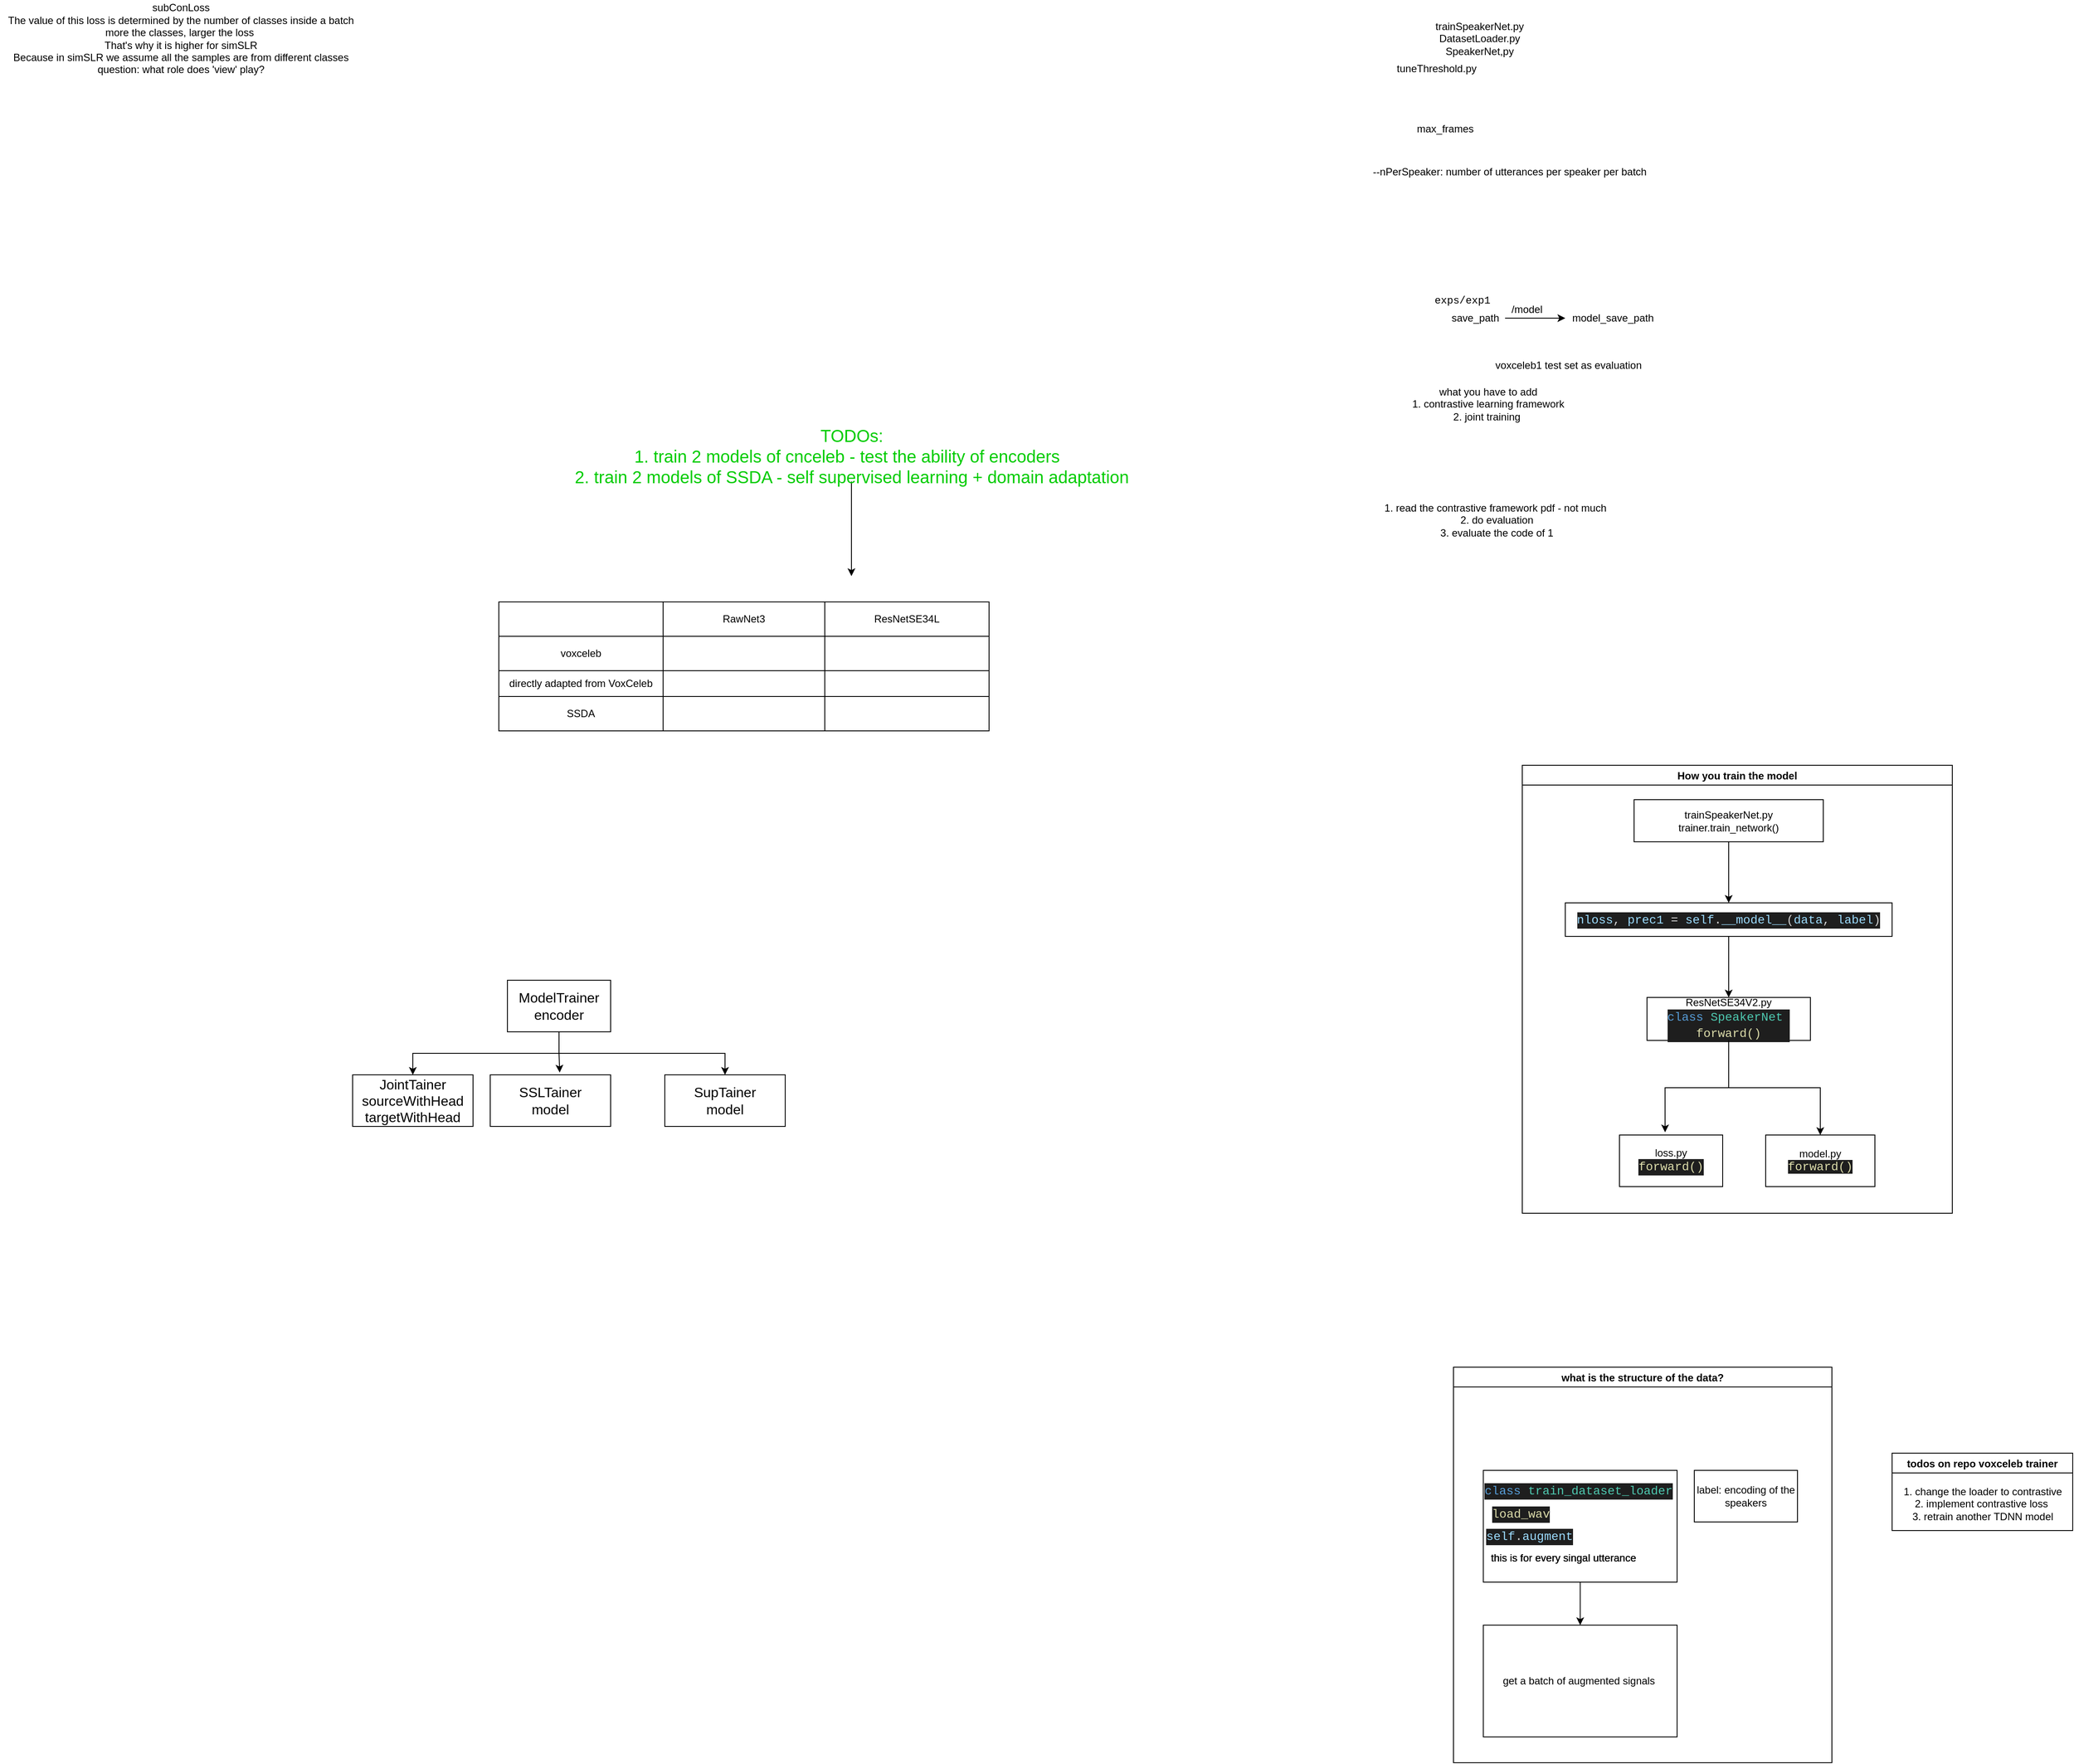 <mxfile>
    <diagram id="Spy-s2eoWDEhUBb4-Ucy" name="Page-1">
        <mxGraphModel dx="2215" dy="855" grid="1" gridSize="10" guides="1" tooltips="1" connect="1" arrows="1" fold="1" page="1" pageScale="1" pageWidth="827" pageHeight="1169" math="0" shadow="0">
            <root>
                <mxCell id="0"/>
                <mxCell id="1" parent="0"/>
                <mxCell id="70jTGHAHT-9TZ30PXtRa-2" value="max_frames" style="text;html=1;align=center;verticalAlign=middle;resizable=0;points=[];autosize=1;strokeColor=none;fillColor=none;" parent="1" vertex="1">
                    <mxGeometry x="40" y="310" width="80" height="20" as="geometry"/>
                </mxCell>
                <mxCell id="70jTGHAHT-9TZ30PXtRa-3" value="trainSpeakerNet.py&lt;br&gt;DatasetLoader.py&lt;br&gt;SpeakerNet,py" style="text;html=1;align=center;verticalAlign=middle;resizable=0;points=[];autosize=1;strokeColor=none;fillColor=none;" parent="1" vertex="1">
                    <mxGeometry x="60" y="190" width="120" height="50" as="geometry"/>
                </mxCell>
                <mxCell id="70jTGHAHT-9TZ30PXtRa-4" value="tuneThreshold.py" style="text;html=1;align=center;verticalAlign=middle;resizable=0;points=[];autosize=1;strokeColor=none;fillColor=none;" parent="1" vertex="1">
                    <mxGeometry x="15" y="240" width="110" height="20" as="geometry"/>
                </mxCell>
                <mxCell id="70jTGHAHT-9TZ30PXtRa-5" value="--nPerSpeaker: number of utterances per speaker per batch" style="text;html=1;align=center;verticalAlign=middle;resizable=0;points=[];autosize=1;strokeColor=none;fillColor=none;" parent="1" vertex="1">
                    <mxGeometry x="-10" y="360" width="330" height="20" as="geometry"/>
                </mxCell>
                <mxCell id="70jTGHAHT-9TZ30PXtRa-8" value="" style="edgeStyle=orthogonalEdgeStyle;rounded=0;orthogonalLoop=1;jettySize=auto;html=1;" parent="1" source="70jTGHAHT-9TZ30PXtRa-6" target="70jTGHAHT-9TZ30PXtRa-7" edge="1">
                    <mxGeometry relative="1" as="geometry"/>
                </mxCell>
                <mxCell id="70jTGHAHT-9TZ30PXtRa-6" value="save_path" style="text;html=1;align=center;verticalAlign=middle;resizable=0;points=[];autosize=1;strokeColor=none;fillColor=none;" parent="1" vertex="1">
                    <mxGeometry x="80" y="530" width="70" height="20" as="geometry"/>
                </mxCell>
                <mxCell id="70jTGHAHT-9TZ30PXtRa-7" value="model_save_path" style="text;html=1;align=center;verticalAlign=middle;resizable=0;points=[];autosize=1;strokeColor=none;fillColor=none;" parent="1" vertex="1">
                    <mxGeometry x="220" y="530" width="110" height="20" as="geometry"/>
                </mxCell>
                <mxCell id="70jTGHAHT-9TZ30PXtRa-9" value="/model" style="text;html=1;align=center;verticalAlign=middle;resizable=0;points=[];autosize=1;strokeColor=none;fillColor=none;" parent="1" vertex="1">
                    <mxGeometry x="150" y="520" width="50" height="20" as="geometry"/>
                </mxCell>
                <mxCell id="70jTGHAHT-9TZ30PXtRa-12" value="&lt;div style=&quot;font-family: Consolas, &amp;quot;Courier New&amp;quot;, monospace; line-height: 19px;&quot;&gt;&lt;font style=&quot;font-size: 12px; background-color: rgb(255, 255, 255);&quot;&gt;exps/exp1&lt;/font&gt;&lt;/div&gt;" style="text;html=1;align=center;verticalAlign=middle;resizable=0;points=[];autosize=1;strokeColor=none;fillColor=none;" parent="1" vertex="1">
                    <mxGeometry x="65" y="510" width="70" height="20" as="geometry"/>
                </mxCell>
                <mxCell id="slcmuCwRzvxVLQFNK9P1-1" value="voxceleb1 test set as evaluation&amp;nbsp;" style="text;html=1;align=center;verticalAlign=middle;resizable=0;points=[];autosize=1;strokeColor=none;fillColor=none;" parent="1" vertex="1">
                    <mxGeometry x="130" y="585" width="190" height="20" as="geometry"/>
                </mxCell>
                <mxCell id="slcmuCwRzvxVLQFNK9P1-2" value="what you have to add&lt;br&gt;1. contrastive learning framework&lt;br&gt;2. joint training&amp;nbsp;" style="text;html=1;align=center;verticalAlign=middle;resizable=0;points=[];autosize=1;strokeColor=none;fillColor=none;" parent="1" vertex="1">
                    <mxGeometry x="35" y="615" width="190" height="50" as="geometry"/>
                </mxCell>
                <mxCell id="slcmuCwRzvxVLQFNK9P1-3" value="1. read the contrastive framework pdf - not much&amp;nbsp;&lt;br&gt;2. do evaluation&lt;br&gt;3. evaluate the code of 1" style="text;html=1;align=center;verticalAlign=middle;resizable=0;points=[];autosize=1;strokeColor=none;fillColor=none;" parent="1" vertex="1">
                    <mxGeometry y="750" width="280" height="50" as="geometry"/>
                </mxCell>
                <mxCell id="slcmuCwRzvxVLQFNK9P1-5" value="How you train the model" style="swimlane;" parent="1" vertex="1">
                    <mxGeometry x="170" y="1060" width="500" height="521" as="geometry"/>
                </mxCell>
                <mxCell id="slcmuCwRzvxVLQFNK9P1-11" value="" style="edgeStyle=orthogonalEdgeStyle;rounded=0;orthogonalLoop=1;jettySize=auto;html=1;" parent="slcmuCwRzvxVLQFNK9P1-5" source="slcmuCwRzvxVLQFNK9P1-8" target="slcmuCwRzvxVLQFNK9P1-9" edge="1">
                    <mxGeometry relative="1" as="geometry"/>
                </mxCell>
                <mxCell id="slcmuCwRzvxVLQFNK9P1-8" value="trainSpeakerNet.py&lt;br&gt;trainer.train_network()" style="rounded=0;whiteSpace=wrap;html=1;" parent="slcmuCwRzvxVLQFNK9P1-5" vertex="1">
                    <mxGeometry x="130" y="40" width="220" height="49" as="geometry"/>
                </mxCell>
                <mxCell id="slcmuCwRzvxVLQFNK9P1-17" style="edgeStyle=orthogonalEdgeStyle;rounded=0;orthogonalLoop=1;jettySize=auto;html=1;exitX=0.5;exitY=1;exitDx=0;exitDy=0;entryX=0.5;entryY=0;entryDx=0;entryDy=0;" parent="slcmuCwRzvxVLQFNK9P1-5" source="slcmuCwRzvxVLQFNK9P1-9" target="slcmuCwRzvxVLQFNK9P1-12" edge="1">
                    <mxGeometry relative="1" as="geometry"/>
                </mxCell>
                <mxCell id="slcmuCwRzvxVLQFNK9P1-9" value="&lt;div style=&quot;color: rgb(212, 212, 212); background-color: rgb(30, 30, 30); font-family: Consolas, &amp;quot;Courier New&amp;quot;, monospace; font-size: 14px; line-height: 19px;&quot;&gt;&lt;span style=&quot;color: #9cdcfe;&quot;&gt;nloss&lt;/span&gt;, &lt;span style=&quot;color: #9cdcfe;&quot;&gt;prec1&lt;/span&gt; = &lt;span style=&quot;color: #9cdcfe;&quot;&gt;self&lt;/span&gt;.&lt;span style=&quot;color: #9cdcfe;&quot;&gt;__model__&lt;/span&gt;(&lt;span style=&quot;color: #9cdcfe;&quot;&gt;data&lt;/span&gt;, &lt;span style=&quot;color: #9cdcfe;&quot;&gt;label&lt;/span&gt;)&lt;/div&gt;" style="rounded=0;whiteSpace=wrap;html=1;" parent="slcmuCwRzvxVLQFNK9P1-5" vertex="1">
                    <mxGeometry x="50" y="160" width="380" height="39" as="geometry"/>
                </mxCell>
                <mxCell id="slcmuCwRzvxVLQFNK9P1-12" value="ResNetSE34V2.py&lt;br&gt;&lt;div style=&quot;color: rgb(212, 212, 212); background-color: rgb(30, 30, 30); font-family: Consolas, &amp;quot;Courier New&amp;quot;, monospace; font-size: 14px; line-height: 19px;&quot;&gt;&lt;span style=&quot;color: #569cd6;&quot;&gt;class&lt;/span&gt; &lt;span style=&quot;color: #4ec9b0;&quot;&gt;SpeakerNet&amp;nbsp;&lt;/span&gt;&lt;/div&gt;&lt;div style=&quot;color: rgb(212, 212, 212); background-color: rgb(30, 30, 30); font-family: Consolas, &amp;quot;Courier New&amp;quot;, monospace; font-size: 14px; line-height: 19px;&quot;&gt;&lt;span style=&quot;color: rgb(220, 220, 170);&quot;&gt;forward()&lt;/span&gt;&lt;/div&gt;" style="rounded=0;whiteSpace=wrap;html=1;" parent="slcmuCwRzvxVLQFNK9P1-5" vertex="1">
                    <mxGeometry x="145" y="270" width="190" height="50" as="geometry"/>
                </mxCell>
                <mxCell id="slcmuCwRzvxVLQFNK9P1-16" value="model.py&lt;br&gt;&lt;span style=&quot;color: rgb(220, 220, 170); font-family: Consolas, &amp;quot;Courier New&amp;quot;, monospace; font-size: 14px; background-color: rgb(30, 30, 30);&quot;&gt;forward()&lt;/span&gt;" style="rounded=0;whiteSpace=wrap;html=1;" parent="slcmuCwRzvxVLQFNK9P1-5" vertex="1">
                    <mxGeometry x="283" y="430" width="127" height="60" as="geometry"/>
                </mxCell>
                <mxCell id="slcmuCwRzvxVLQFNK9P1-13" value="loss.py&lt;br&gt;&lt;div style=&quot;color: rgb(212, 212, 212); background-color: rgb(30, 30, 30); font-family: Consolas, &amp;quot;Courier New&amp;quot;, monospace; font-size: 14px; line-height: 19px;&quot;&gt;&lt;span style=&quot;color: #dcdcaa;&quot;&gt;forward()&lt;/span&gt;&lt;/div&gt;" style="rounded=0;whiteSpace=wrap;html=1;" parent="slcmuCwRzvxVLQFNK9P1-5" vertex="1">
                    <mxGeometry x="113" y="430" width="120" height="60" as="geometry"/>
                </mxCell>
                <mxCell id="slcmuCwRzvxVLQFNK9P1-14" style="edgeStyle=orthogonalEdgeStyle;rounded=0;orthogonalLoop=1;jettySize=auto;html=1;exitX=0.5;exitY=1;exitDx=0;exitDy=0;entryX=0.442;entryY=-0.053;entryDx=0;entryDy=0;entryPerimeter=0;" parent="slcmuCwRzvxVLQFNK9P1-5" source="slcmuCwRzvxVLQFNK9P1-12" target="slcmuCwRzvxVLQFNK9P1-13" edge="1">
                    <mxGeometry relative="1" as="geometry"/>
                </mxCell>
                <mxCell id="slcmuCwRzvxVLQFNK9P1-15" style="edgeStyle=orthogonalEdgeStyle;rounded=0;orthogonalLoop=1;jettySize=auto;html=1;exitX=0.5;exitY=1;exitDx=0;exitDy=0;entryX=0.5;entryY=0;entryDx=0;entryDy=0;" parent="slcmuCwRzvxVLQFNK9P1-5" source="slcmuCwRzvxVLQFNK9P1-12" target="slcmuCwRzvxVLQFNK9P1-16" edge="1">
                    <mxGeometry relative="1" as="geometry">
                        <mxPoint x="350" y="490" as="targetPoint"/>
                    </mxGeometry>
                </mxCell>
                <mxCell id="slcmuCwRzvxVLQFNK9P1-18" value="what is the structure of the data?" style="swimlane;" parent="1" vertex="1">
                    <mxGeometry x="90" y="1760" width="440" height="460" as="geometry"/>
                </mxCell>
                <mxCell id="slcmuCwRzvxVLQFNK9P1-41" value="" style="group" parent="slcmuCwRzvxVLQFNK9P1-18" vertex="1" connectable="0">
                    <mxGeometry x="20" y="120" width="240" height="130" as="geometry"/>
                </mxCell>
                <mxCell id="slcmuCwRzvxVLQFNK9P1-21" value="" style="rounded=0;whiteSpace=wrap;html=1;" parent="slcmuCwRzvxVLQFNK9P1-41" vertex="1">
                    <mxGeometry x="14.694" width="225.306" height="130" as="geometry"/>
                </mxCell>
                <mxCell id="slcmuCwRzvxVLQFNK9P1-20" value="&lt;div style=&quot;color: rgb(212, 212, 212); background-color: rgb(30, 30, 30); font-family: Consolas, &amp;quot;Courier New&amp;quot;, monospace; font-size: 14px; line-height: 19px;&quot;&gt;&lt;span style=&quot;color: #569cd6;&quot;&gt;class&lt;/span&gt; &lt;span style=&quot;color: #4ec9b0;&quot;&gt;train_dataset_loader&lt;/span&gt;&lt;/div&gt;" style="text;html=1;align=center;verticalAlign=middle;resizable=0;points=[];autosize=1;strokeColor=none;fillColor=none;" parent="slcmuCwRzvxVLQFNK9P1-41" vertex="1">
                    <mxGeometry x="14.694" y="13.506" width="220" height="20" as="geometry"/>
                </mxCell>
                <mxCell id="slcmuCwRzvxVLQFNK9P1-24" value="&lt;div style=&quot;color: rgb(212, 212, 212); background-color: rgb(30, 30, 30); font-family: Consolas, &amp;quot;Courier New&amp;quot;, monospace; font-size: 14px; line-height: 19px;&quot;&gt;&lt;span style=&quot;color: #dcdcaa;&quot;&gt;load_wav&lt;/span&gt;&lt;/div&gt;" style="text;html=1;strokeColor=none;fillColor=none;align=center;verticalAlign=middle;whiteSpace=wrap;rounded=0;" parent="slcmuCwRzvxVLQFNK9P1-41" vertex="1">
                    <mxGeometry x="29.388" y="38.831" width="58.776" height="25.325" as="geometry"/>
                </mxCell>
                <mxCell id="slcmuCwRzvxVLQFNK9P1-25" value="&lt;div style=&quot;color: rgb(212, 212, 212); background-color: rgb(30, 30, 30); font-family: Consolas, &amp;quot;Courier New&amp;quot;, monospace; font-size: 14px; line-height: 19px;&quot;&gt;&lt;div style=&quot;line-height: 19px;&quot;&gt;&lt;span style=&quot;color: #9cdcfe;&quot;&gt;self&lt;/span&gt;.&lt;span style=&quot;color: #9cdcfe;&quot;&gt;augment&lt;/span&gt;&lt;/div&gt;&lt;/div&gt;" style="text;html=1;strokeColor=none;fillColor=none;align=center;verticalAlign=middle;whiteSpace=wrap;rounded=0;" parent="slcmuCwRzvxVLQFNK9P1-41" vertex="1">
                    <mxGeometry x="39.184" y="64.156" width="58.776" height="25.325" as="geometry"/>
                </mxCell>
                <mxCell id="slcmuCwRzvxVLQFNK9P1-26" value="this is for every singal utterance" style="text;html=1;strokeColor=none;fillColor=none;align=center;verticalAlign=middle;whiteSpace=wrap;rounded=0;" parent="slcmuCwRzvxVLQFNK9P1-41" vertex="1">
                    <mxGeometry y="89.481" width="215.51" height="25.325" as="geometry"/>
                </mxCell>
                <mxCell id="slcmuCwRzvxVLQFNK9P1-32" value="&lt;div style=&quot;color: rgb(212, 212, 212); background-color: rgb(30, 30, 30); font-family: Consolas, &amp;quot;Courier New&amp;quot;, monospace; font-size: 14px; line-height: 19px;&quot;&gt;&lt;span style=&quot;color: #dcdcaa;&quot;&gt;load_wav&lt;/span&gt;&lt;/div&gt;" style="text;html=1;strokeColor=none;fillColor=none;align=center;verticalAlign=middle;whiteSpace=wrap;rounded=0;" parent="slcmuCwRzvxVLQFNK9P1-41" vertex="1">
                    <mxGeometry x="29.388" y="38.831" width="58.776" height="25.325" as="geometry"/>
                </mxCell>
                <mxCell id="slcmuCwRzvxVLQFNK9P1-33" value="&lt;div style=&quot;color: rgb(212, 212, 212); background-color: rgb(30, 30, 30); font-family: Consolas, &amp;quot;Courier New&amp;quot;, monospace; font-size: 14px; line-height: 19px;&quot;&gt;&lt;div style=&quot;line-height: 19px;&quot;&gt;&lt;span style=&quot;color: #9cdcfe;&quot;&gt;self&lt;/span&gt;.&lt;span style=&quot;color: #9cdcfe;&quot;&gt;augment&lt;/span&gt;&lt;/div&gt;&lt;/div&gt;" style="text;html=1;strokeColor=none;fillColor=none;align=center;verticalAlign=middle;whiteSpace=wrap;rounded=0;" parent="slcmuCwRzvxVLQFNK9P1-41" vertex="1">
                    <mxGeometry x="39.184" y="64.156" width="58.776" height="25.325" as="geometry"/>
                </mxCell>
                <mxCell id="slcmuCwRzvxVLQFNK9P1-34" value="this is for every singal utterance" style="text;html=1;strokeColor=none;fillColor=none;align=center;verticalAlign=middle;whiteSpace=wrap;rounded=0;" parent="slcmuCwRzvxVLQFNK9P1-41" vertex="1">
                    <mxGeometry y="89.481" width="215.51" height="25.325" as="geometry"/>
                </mxCell>
                <mxCell id="slcmuCwRzvxVLQFNK9P1-35" value="&lt;div style=&quot;color: rgb(212, 212, 212); background-color: rgb(30, 30, 30); font-family: Consolas, &amp;quot;Courier New&amp;quot;, monospace; font-size: 14px; line-height: 19px;&quot;&gt;&lt;span style=&quot;color: #569cd6;&quot;&gt;class&lt;/span&gt; &lt;span style=&quot;color: #4ec9b0;&quot;&gt;train_dataset_loader&lt;/span&gt;&lt;/div&gt;" style="text;html=1;align=center;verticalAlign=middle;resizable=0;points=[];autosize=1;strokeColor=none;fillColor=none;" parent="slcmuCwRzvxVLQFNK9P1-41" vertex="1">
                    <mxGeometry x="14.694" y="13.506" width="220" height="20" as="geometry"/>
                </mxCell>
                <mxCell id="slcmuCwRzvxVLQFNK9P1-36" value="this is for every singal utterance" style="text;html=1;strokeColor=none;fillColor=none;align=center;verticalAlign=middle;whiteSpace=wrap;rounded=0;" parent="slcmuCwRzvxVLQFNK9P1-41" vertex="1">
                    <mxGeometry y="89.481" width="215.51" height="25.325" as="geometry"/>
                </mxCell>
                <mxCell id="slcmuCwRzvxVLQFNK9P1-37" value="&lt;div style=&quot;color: rgb(212, 212, 212); background-color: rgb(30, 30, 30); font-family: Consolas, &amp;quot;Courier New&amp;quot;, monospace; font-size: 14px; line-height: 19px;&quot;&gt;&lt;div style=&quot;line-height: 19px;&quot;&gt;&lt;span style=&quot;color: #9cdcfe;&quot;&gt;self&lt;/span&gt;.&lt;span style=&quot;color: #9cdcfe;&quot;&gt;augment&lt;/span&gt;&lt;/div&gt;&lt;/div&gt;" style="text;html=1;strokeColor=none;fillColor=none;align=center;verticalAlign=middle;whiteSpace=wrap;rounded=0;" parent="slcmuCwRzvxVLQFNK9P1-41" vertex="1">
                    <mxGeometry x="39.184" y="64.156" width="58.776" height="25.325" as="geometry"/>
                </mxCell>
                <mxCell id="slcmuCwRzvxVLQFNK9P1-38" value="&lt;div style=&quot;color: rgb(212, 212, 212); background-color: rgb(30, 30, 30); font-family: Consolas, &amp;quot;Courier New&amp;quot;, monospace; font-size: 14px; line-height: 19px;&quot;&gt;&lt;span style=&quot;color: #dcdcaa;&quot;&gt;load_wav&lt;/span&gt;&lt;/div&gt;" style="text;html=1;strokeColor=none;fillColor=none;align=center;verticalAlign=middle;whiteSpace=wrap;rounded=0;" parent="slcmuCwRzvxVLQFNK9P1-41" vertex="1">
                    <mxGeometry x="29.388" y="38.831" width="58.776" height="25.325" as="geometry"/>
                </mxCell>
                <mxCell id="slcmuCwRzvxVLQFNK9P1-39" value="&lt;div style=&quot;color: rgb(212, 212, 212); background-color: rgb(30, 30, 30); font-family: Consolas, &amp;quot;Courier New&amp;quot;, monospace; font-size: 14px; line-height: 19px;&quot;&gt;&lt;span style=&quot;color: #569cd6;&quot;&gt;class&lt;/span&gt; &lt;span style=&quot;color: #4ec9b0;&quot;&gt;train_dataset_loader&lt;/span&gt;&lt;/div&gt;" style="text;html=1;align=center;verticalAlign=middle;resizable=0;points=[];autosize=1;strokeColor=none;fillColor=none;" parent="slcmuCwRzvxVLQFNK9P1-41" vertex="1">
                    <mxGeometry x="14.694" y="13.506" width="220" height="20" as="geometry"/>
                </mxCell>
                <mxCell id="slcmuCwRzvxVLQFNK9P1-29" value="label: encoding of the speakers" style="whiteSpace=wrap;html=1;" parent="slcmuCwRzvxVLQFNK9P1-18" vertex="1">
                    <mxGeometry x="280" y="120" width="120" height="60" as="geometry"/>
                </mxCell>
                <mxCell id="slcmuCwRzvxVLQFNK9P1-42" value="get a batch of augmented signals&amp;nbsp;&lt;br&gt;" style="rounded=0;whiteSpace=wrap;html=1;" parent="slcmuCwRzvxVLQFNK9P1-18" vertex="1">
                    <mxGeometry x="34.694" y="300" width="225.306" height="130" as="geometry"/>
                </mxCell>
                <mxCell id="slcmuCwRzvxVLQFNK9P1-43" value="" style="edgeStyle=orthogonalEdgeStyle;rounded=0;orthogonalLoop=1;jettySize=auto;html=1;" parent="slcmuCwRzvxVLQFNK9P1-18" source="slcmuCwRzvxVLQFNK9P1-21" target="slcmuCwRzvxVLQFNK9P1-42" edge="1">
                    <mxGeometry relative="1" as="geometry"/>
                </mxCell>
                <mxCell id="slcmuCwRzvxVLQFNK9P1-44" value="todos on repo voxceleb trainer" style="swimlane;" parent="1" vertex="1">
                    <mxGeometry x="600" y="1860" width="210" height="90" as="geometry"/>
                </mxCell>
                <mxCell id="slcmuCwRzvxVLQFNK9P1-45" value="1. change the loader to contrastive&lt;br&gt;2. implement contrastive loss&amp;nbsp;&lt;br&gt;3. retrain another TDNN model" style="text;html=1;align=center;verticalAlign=middle;resizable=0;points=[];autosize=1;strokeColor=none;fillColor=none;" parent="slcmuCwRzvxVLQFNK9P1-44" vertex="1">
                    <mxGeometry x="5" y="33.51" width="200" height="50" as="geometry"/>
                </mxCell>
                <mxCell id="4" value="" style="edgeStyle=none;html=1;" parent="1" source="2" edge="1">
                    <mxGeometry relative="1" as="geometry">
                        <mxPoint x="-610" y="840" as="targetPoint"/>
                    </mxGeometry>
                </mxCell>
                <mxCell id="2" value="&lt;font color=&quot;#00cc00&quot; style=&quot;font-size: 20px&quot;&gt;TODOs:&lt;br&gt;1. train 2 models of cnceleb - test the ability of encoders&amp;nbsp;&amp;nbsp;&lt;br&gt;2. train 2 models of SSDA - self supervised learning + domain adaptation&lt;br&gt;&lt;/font&gt;" style="text;html=1;align=center;verticalAlign=middle;resizable=0;points=[];autosize=1;strokeColor=none;fillColor=none;" parent="1" vertex="1">
                    <mxGeometry x="-940" y="670" width="660" height="60" as="geometry"/>
                </mxCell>
                <mxCell id="5" value="" style="shape=table;html=1;whiteSpace=wrap;startSize=0;container=1;collapsible=0;childLayout=tableLayout;" parent="1" vertex="1">
                    <mxGeometry x="-1020" y="870" width="570" height="150" as="geometry"/>
                </mxCell>
                <mxCell id="6" value="" style="shape=partialRectangle;html=1;whiteSpace=wrap;collapsible=0;dropTarget=0;pointerEvents=0;fillColor=none;top=0;left=0;bottom=0;right=0;points=[[0,0.5],[1,0.5]];portConstraint=eastwest;" parent="5" vertex="1">
                    <mxGeometry width="570" height="40" as="geometry"/>
                </mxCell>
                <mxCell id="7" value="" style="shape=partialRectangle;html=1;whiteSpace=wrap;connectable=0;fillColor=none;top=0;left=0;bottom=0;right=0;overflow=hidden;pointerEvents=1;" parent="6" vertex="1">
                    <mxGeometry width="191" height="40" as="geometry">
                        <mxRectangle width="191" height="40" as="alternateBounds"/>
                    </mxGeometry>
                </mxCell>
                <mxCell id="8" value="RawNet3" style="shape=partialRectangle;html=1;whiteSpace=wrap;connectable=0;fillColor=none;top=0;left=0;bottom=0;right=0;overflow=hidden;pointerEvents=1;" parent="6" vertex="1">
                    <mxGeometry x="191" width="188" height="40" as="geometry">
                        <mxRectangle width="188" height="40" as="alternateBounds"/>
                    </mxGeometry>
                </mxCell>
                <mxCell id="9" value="ResNetSE34L" style="shape=partialRectangle;html=1;whiteSpace=wrap;connectable=0;fillColor=none;top=0;left=0;bottom=0;right=0;overflow=hidden;pointerEvents=1;" parent="6" vertex="1">
                    <mxGeometry x="379" width="191" height="40" as="geometry">
                        <mxRectangle width="191" height="40" as="alternateBounds"/>
                    </mxGeometry>
                </mxCell>
                <mxCell id="10" value="" style="shape=partialRectangle;html=1;whiteSpace=wrap;collapsible=0;dropTarget=0;pointerEvents=0;fillColor=none;top=0;left=0;bottom=0;right=0;points=[[0,0.5],[1,0.5]];portConstraint=eastwest;" parent="5" vertex="1">
                    <mxGeometry y="40" width="570" height="40" as="geometry"/>
                </mxCell>
                <mxCell id="11" value="&lt;span style=&quot;&quot;&gt;voxceleb&lt;/span&gt;" style="shape=partialRectangle;html=1;whiteSpace=wrap;connectable=0;fillColor=none;top=0;left=0;bottom=0;right=0;overflow=hidden;pointerEvents=1;" parent="10" vertex="1">
                    <mxGeometry width="191" height="40" as="geometry">
                        <mxRectangle width="191" height="40" as="alternateBounds"/>
                    </mxGeometry>
                </mxCell>
                <mxCell id="12" value="" style="shape=partialRectangle;html=1;whiteSpace=wrap;connectable=0;fillColor=none;top=0;left=0;bottom=0;right=0;overflow=hidden;pointerEvents=1;" parent="10" vertex="1">
                    <mxGeometry x="191" width="188" height="40" as="geometry">
                        <mxRectangle width="188" height="40" as="alternateBounds"/>
                    </mxGeometry>
                </mxCell>
                <mxCell id="13" value="" style="shape=partialRectangle;html=1;whiteSpace=wrap;connectable=0;fillColor=none;top=0;left=0;bottom=0;right=0;overflow=hidden;pointerEvents=1;" parent="10" vertex="1">
                    <mxGeometry x="379" width="191" height="40" as="geometry">
                        <mxRectangle width="191" height="40" as="alternateBounds"/>
                    </mxGeometry>
                </mxCell>
                <mxCell id="14" value="" style="shape=partialRectangle;html=1;whiteSpace=wrap;collapsible=0;dropTarget=0;pointerEvents=0;fillColor=none;top=0;left=0;bottom=0;right=0;points=[[0,0.5],[1,0.5]];portConstraint=eastwest;" parent="5" vertex="1">
                    <mxGeometry y="80" width="570" height="30" as="geometry"/>
                </mxCell>
                <mxCell id="15" value="directly adapted from VoxCeleb" style="shape=partialRectangle;html=1;whiteSpace=wrap;connectable=0;fillColor=none;top=0;left=0;bottom=0;right=0;overflow=hidden;pointerEvents=1;" parent="14" vertex="1">
                    <mxGeometry width="191" height="30" as="geometry">
                        <mxRectangle width="191" height="30" as="alternateBounds"/>
                    </mxGeometry>
                </mxCell>
                <mxCell id="16" value="" style="shape=partialRectangle;html=1;whiteSpace=wrap;connectable=0;fillColor=none;top=0;left=0;bottom=0;right=0;overflow=hidden;pointerEvents=1;" parent="14" vertex="1">
                    <mxGeometry x="191" width="188" height="30" as="geometry">
                        <mxRectangle width="188" height="30" as="alternateBounds"/>
                    </mxGeometry>
                </mxCell>
                <mxCell id="17" value="" style="shape=partialRectangle;html=1;whiteSpace=wrap;connectable=0;fillColor=none;top=0;left=0;bottom=0;right=0;overflow=hidden;pointerEvents=1;" parent="14" vertex="1">
                    <mxGeometry x="379" width="191" height="30" as="geometry">
                        <mxRectangle width="191" height="30" as="alternateBounds"/>
                    </mxGeometry>
                </mxCell>
                <mxCell id="0dK0Q-8Sw7L2qcEI5dPb-17" style="shape=partialRectangle;html=1;whiteSpace=wrap;collapsible=0;dropTarget=0;pointerEvents=0;fillColor=none;top=0;left=0;bottom=0;right=0;points=[[0,0.5],[1,0.5]];portConstraint=eastwest;" parent="5" vertex="1">
                    <mxGeometry y="110" width="570" height="40" as="geometry"/>
                </mxCell>
                <mxCell id="0dK0Q-8Sw7L2qcEI5dPb-18" value="SSDA" style="shape=partialRectangle;html=1;whiteSpace=wrap;connectable=0;fillColor=none;top=0;left=0;bottom=0;right=0;overflow=hidden;pointerEvents=1;" parent="0dK0Q-8Sw7L2qcEI5dPb-17" vertex="1">
                    <mxGeometry width="191" height="40" as="geometry">
                        <mxRectangle width="191" height="40" as="alternateBounds"/>
                    </mxGeometry>
                </mxCell>
                <mxCell id="0dK0Q-8Sw7L2qcEI5dPb-19" style="shape=partialRectangle;html=1;whiteSpace=wrap;connectable=0;fillColor=none;top=0;left=0;bottom=0;right=0;overflow=hidden;pointerEvents=1;" parent="0dK0Q-8Sw7L2qcEI5dPb-17" vertex="1">
                    <mxGeometry x="191" width="188" height="40" as="geometry">
                        <mxRectangle width="188" height="40" as="alternateBounds"/>
                    </mxGeometry>
                </mxCell>
                <mxCell id="0dK0Q-8Sw7L2qcEI5dPb-20" style="shape=partialRectangle;html=1;whiteSpace=wrap;connectable=0;fillColor=none;top=0;left=0;bottom=0;right=0;overflow=hidden;pointerEvents=1;" parent="0dK0Q-8Sw7L2qcEI5dPb-17" vertex="1">
                    <mxGeometry x="379" width="191" height="40" as="geometry">
                        <mxRectangle width="191" height="40" as="alternateBounds"/>
                    </mxGeometry>
                </mxCell>
                <mxCell id="PzZeh9o-vw1I045tUbKR-23" style="edgeStyle=orthogonalEdgeStyle;rounded=0;orthogonalLoop=1;jettySize=auto;html=1;exitX=0.5;exitY=1;exitDx=0;exitDy=0;entryX=0.5;entryY=0;entryDx=0;entryDy=0;fontSize=16;" parent="1" source="PzZeh9o-vw1I045tUbKR-18" target="PzZeh9o-vw1I045tUbKR-19" edge="1">
                    <mxGeometry relative="1" as="geometry"/>
                </mxCell>
                <mxCell id="PzZeh9o-vw1I045tUbKR-24" style="edgeStyle=orthogonalEdgeStyle;rounded=0;orthogonalLoop=1;jettySize=auto;html=1;exitX=0.5;exitY=1;exitDx=0;exitDy=0;entryX=0.577;entryY=-0.044;entryDx=0;entryDy=0;entryPerimeter=0;fontSize=16;" parent="1" source="PzZeh9o-vw1I045tUbKR-18" target="PzZeh9o-vw1I045tUbKR-21" edge="1">
                    <mxGeometry relative="1" as="geometry"/>
                </mxCell>
                <mxCell id="PzZeh9o-vw1I045tUbKR-25" style="edgeStyle=orthogonalEdgeStyle;rounded=0;orthogonalLoop=1;jettySize=auto;html=1;exitX=0.5;exitY=1;exitDx=0;exitDy=0;fontSize=16;" parent="1" source="PzZeh9o-vw1I045tUbKR-18" target="PzZeh9o-vw1I045tUbKR-22" edge="1">
                    <mxGeometry relative="1" as="geometry"/>
                </mxCell>
                <mxCell id="PzZeh9o-vw1I045tUbKR-18" value="&lt;font style=&quot;font-size: 16px;&quot;&gt;ModelTrainer&lt;br&gt;encoder&lt;/font&gt;" style="rounded=0;whiteSpace=wrap;html=1;" parent="1" vertex="1">
                    <mxGeometry x="-1010" y="1310" width="120" height="60" as="geometry"/>
                </mxCell>
                <mxCell id="PzZeh9o-vw1I045tUbKR-19" value="&lt;font style=&quot;font-size: 16px;&quot;&gt;JointTainer&lt;br&gt;sourceWithHead&lt;br&gt;targetWithHead&lt;br&gt;&lt;/font&gt;" style="rounded=0;whiteSpace=wrap;html=1;" parent="1" vertex="1">
                    <mxGeometry x="-1190" y="1420" width="140" height="60" as="geometry"/>
                </mxCell>
                <mxCell id="PzZeh9o-vw1I045tUbKR-21" value="&lt;font style=&quot;font-size: 16px;&quot;&gt;SSLTainer&lt;br&gt;model&lt;br&gt;&lt;/font&gt;" style="rounded=0;whiteSpace=wrap;html=1;" parent="1" vertex="1">
                    <mxGeometry x="-1030" y="1420" width="140" height="60" as="geometry"/>
                </mxCell>
                <mxCell id="PzZeh9o-vw1I045tUbKR-22" value="&lt;font style=&quot;font-size: 16px;&quot;&gt;SupTainer&lt;br&gt;model&lt;br&gt;&lt;/font&gt;" style="rounded=0;whiteSpace=wrap;html=1;" parent="1" vertex="1">
                    <mxGeometry x="-827" y="1420" width="140" height="60" as="geometry"/>
                </mxCell>
                <mxCell id="18" value="subConLoss&lt;br&gt;The value of this loss is determined by the number of classes inside a batch&lt;br&gt;more the classes, larger the loss&amp;nbsp;&lt;br&gt;That's why it is higher for simSLR&lt;br&gt;Because in simSLR we assume all the samples are from different classes&lt;br&gt;question: what role does 'view' play?" style="text;html=1;align=center;verticalAlign=middle;resizable=0;points=[];autosize=1;strokeColor=none;fillColor=none;" vertex="1" parent="1">
                    <mxGeometry x="-1600" y="170" width="420" height="90" as="geometry"/>
                </mxCell>
            </root>
        </mxGraphModel>
    </diagram>
</mxfile>